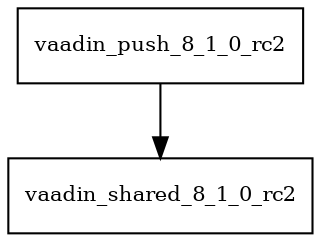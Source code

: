 digraph vaadin_push_8_1_0_rc2_dependencies {
  node [shape = box, fontsize=10.0];
  vaadin_push_8_1_0_rc2 -> vaadin_shared_8_1_0_rc2;
}
